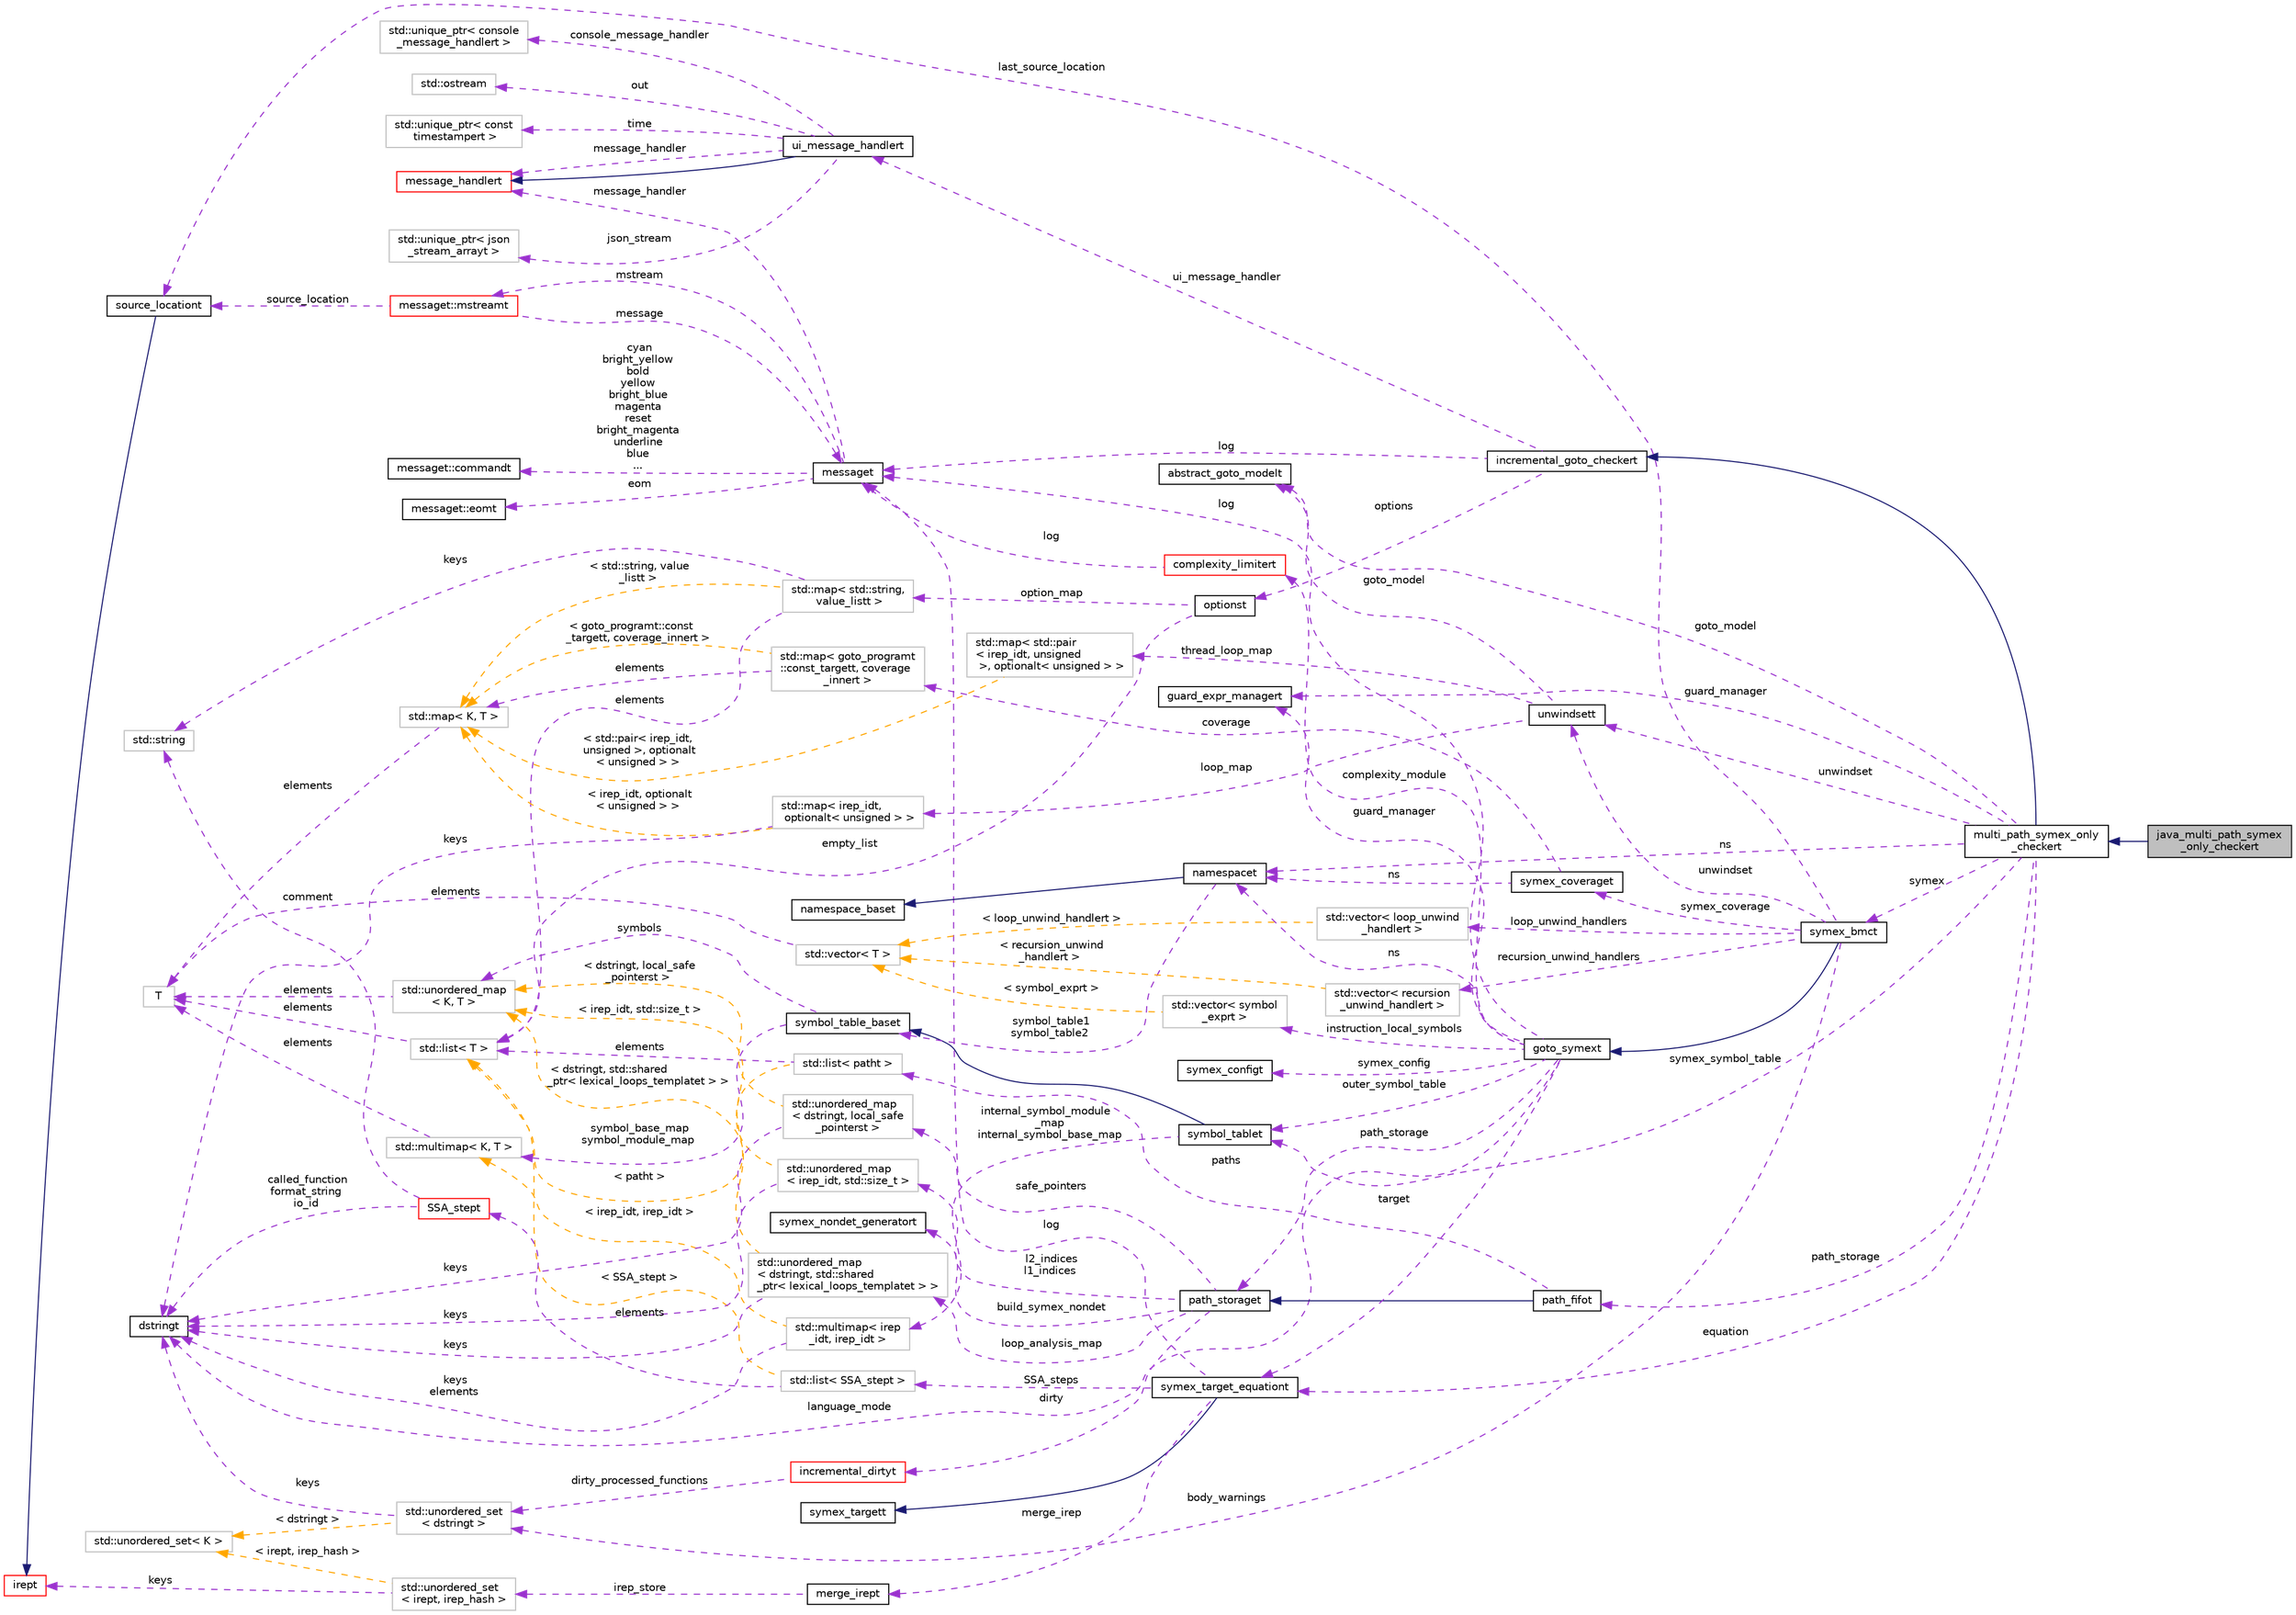 digraph "java_multi_path_symex_only_checkert"
{
 // LATEX_PDF_SIZE
  bgcolor="transparent";
  edge [fontname="Helvetica",fontsize="10",labelfontname="Helvetica",labelfontsize="10"];
  node [fontname="Helvetica",fontsize="10",shape=record];
  rankdir="LR";
  Node1 [label="java_multi_path_symex\l_only_checkert",height=0.2,width=0.4,color="black", fillcolor="grey75", style="filled", fontcolor="black",tooltip=" "];
  Node2 -> Node1 [dir="back",color="midnightblue",fontsize="10",style="solid",fontname="Helvetica"];
  Node2 [label="multi_path_symex_only\l_checkert",height=0.2,width=0.4,color="black",URL="$classmulti__path__symex__only__checkert.html",tooltip=" "];
  Node3 -> Node2 [dir="back",color="midnightblue",fontsize="10",style="solid",fontname="Helvetica"];
  Node3 [label="incremental_goto_checkert",height=0.2,width=0.4,color="black",URL="$classincremental__goto__checkert.html",tooltip="An implementation of incremental_goto_checkert provides functionality for checking a set of propertie..."];
  Node4 -> Node3 [dir="back",color="darkorchid3",fontsize="10",style="dashed",label=" options" ,fontname="Helvetica"];
  Node4 [label="optionst",height=0.2,width=0.4,color="black",URL="$classoptionst.html",tooltip=" "];
  Node5 -> Node4 [dir="back",color="darkorchid3",fontsize="10",style="dashed",label=" empty_list" ,fontname="Helvetica"];
  Node5 [label="std::list\< T \>",height=0.2,width=0.4,color="grey75",tooltip="STL class."];
  Node6 -> Node5 [dir="back",color="darkorchid3",fontsize="10",style="dashed",label=" elements" ,fontname="Helvetica"];
  Node6 [label="T",height=0.2,width=0.4,color="grey75",tooltip=" "];
  Node7 -> Node4 [dir="back",color="darkorchid3",fontsize="10",style="dashed",label=" option_map" ,fontname="Helvetica"];
  Node7 [label="std::map\< std::string,\l value_listt \>",height=0.2,width=0.4,color="grey75",tooltip=" "];
  Node5 -> Node7 [dir="back",color="darkorchid3",fontsize="10",style="dashed",label=" elements" ,fontname="Helvetica"];
  Node8 -> Node7 [dir="back",color="darkorchid3",fontsize="10",style="dashed",label=" keys" ,fontname="Helvetica"];
  Node8 [label="std::string",height=0.2,width=0.4,color="grey75",tooltip="STL class."];
  Node10 -> Node7 [dir="back",color="orange",fontsize="10",style="dashed",label=" \< std::string, value\l_listt \>" ,fontname="Helvetica"];
  Node10 [label="std::map\< K, T \>",height=0.2,width=0.4,color="grey75",tooltip="STL class."];
  Node6 -> Node10 [dir="back",color="darkorchid3",fontsize="10",style="dashed",label=" elements" ,fontname="Helvetica"];
  Node12 -> Node3 [dir="back",color="darkorchid3",fontsize="10",style="dashed",label=" log" ,fontname="Helvetica"];
  Node12 [label="messaget",height=0.2,width=0.4,color="black",URL="$classmessaget.html",tooltip="Class that provides messages with a built-in verbosity 'level'."];
  Node13 -> Node12 [dir="back",color="darkorchid3",fontsize="10",style="dashed",label=" message_handler" ,fontname="Helvetica"];
  Node13 [label="message_handlert",height=0.2,width=0.4,color="red",URL="$classmessage__handlert.html",tooltip=" "];
  Node16 -> Node12 [dir="back",color="darkorchid3",fontsize="10",style="dashed",label=" cyan\nbright_yellow\nbold\nyellow\nbright_blue\nmagenta\nreset\nbright_magenta\nunderline\nblue\n..." ,fontname="Helvetica"];
  Node16 [label="messaget::commandt",height=0.2,width=0.4,color="black",URL="$classmessaget_1_1commandt.html",tooltip=" "];
  Node17 -> Node12 [dir="back",color="darkorchid3",fontsize="10",style="dashed",label=" mstream" ,fontname="Helvetica"];
  Node17 [label="messaget::mstreamt",height=0.2,width=0.4,color="red",URL="$classmessaget_1_1mstreamt.html",tooltip=" "];
  Node12 -> Node17 [dir="back",color="darkorchid3",fontsize="10",style="dashed",label=" message" ,fontname="Helvetica"];
  Node23 -> Node17 [dir="back",color="darkorchid3",fontsize="10",style="dashed",label=" source_location" ,fontname="Helvetica"];
  Node23 [label="source_locationt",height=0.2,width=0.4,color="black",URL="$classsource__locationt.html",tooltip=" "];
  Node24 -> Node23 [dir="back",color="midnightblue",fontsize="10",style="solid",fontname="Helvetica"];
  Node24 [label="irept",height=0.2,width=0.4,color="red",URL="$classirept.html",tooltip="There are a large number of kinds of tree structured or tree-like data in CPROVER."];
  Node31 -> Node12 [dir="back",color="darkorchid3",fontsize="10",style="dashed",label=" eom" ,fontname="Helvetica"];
  Node31 [label="messaget::eomt",height=0.2,width=0.4,color="black",URL="$classmessaget_1_1eomt.html",tooltip=" "];
  Node32 -> Node3 [dir="back",color="darkorchid3",fontsize="10",style="dashed",label=" ui_message_handler" ,fontname="Helvetica"];
  Node32 [label="ui_message_handlert",height=0.2,width=0.4,color="black",URL="$classui__message__handlert.html",tooltip=" "];
  Node13 -> Node32 [dir="back",color="midnightblue",fontsize="10",style="solid",fontname="Helvetica"];
  Node13 -> Node32 [dir="back",color="darkorchid3",fontsize="10",style="dashed",label=" message_handler" ,fontname="Helvetica"];
  Node33 -> Node32 [dir="back",color="darkorchid3",fontsize="10",style="dashed",label=" json_stream" ,fontname="Helvetica"];
  Node33 [label="std::unique_ptr\< json\l_stream_arrayt \>",height=0.2,width=0.4,color="grey75",tooltip=" "];
  Node43 -> Node32 [dir="back",color="darkorchid3",fontsize="10",style="dashed",label=" console_message_handler" ,fontname="Helvetica"];
  Node43 [label="std::unique_ptr\< console\l_message_handlert \>",height=0.2,width=0.4,color="grey75",tooltip=" "];
  Node41 -> Node32 [dir="back",color="darkorchid3",fontsize="10",style="dashed",label=" out" ,fontname="Helvetica"];
  Node41 [label="std::ostream",height=0.2,width=0.4,color="grey75",tooltip="STL class."];
  Node45 -> Node32 [dir="back",color="darkorchid3",fontsize="10",style="dashed",label=" time" ,fontname="Helvetica"];
  Node45 [label="std::unique_ptr\< const\l timestampert \>",height=0.2,width=0.4,color="grey75",tooltip=" "];
  Node47 -> Node2 [dir="back",color="darkorchid3",fontsize="10",style="dashed",label=" symex_symbol_table" ,fontname="Helvetica"];
  Node47 [label="symbol_tablet",height=0.2,width=0.4,color="black",URL="$classsymbol__tablet.html",tooltip="The symbol table."];
  Node48 -> Node47 [dir="back",color="midnightblue",fontsize="10",style="solid",fontname="Helvetica"];
  Node48 [label="symbol_table_baset",height=0.2,width=0.4,color="black",URL="$classsymbol__table__baset.html",tooltip="The symbol table base class interface."];
  Node49 -> Node48 [dir="back",color="darkorchid3",fontsize="10",style="dashed",label=" symbol_base_map\nsymbol_module_map" ,fontname="Helvetica"];
  Node49 [label="std::multimap\< K, T \>",height=0.2,width=0.4,color="grey75",tooltip="STL class."];
  Node6 -> Node49 [dir="back",color="darkorchid3",fontsize="10",style="dashed",label=" elements" ,fontname="Helvetica"];
  Node50 -> Node48 [dir="back",color="darkorchid3",fontsize="10",style="dashed",label=" symbols" ,fontname="Helvetica"];
  Node50 [label="std::unordered_map\l\< K, T \>",height=0.2,width=0.4,color="grey75",tooltip="STL class."];
  Node6 -> Node50 [dir="back",color="darkorchid3",fontsize="10",style="dashed",label=" elements" ,fontname="Helvetica"];
  Node51 -> Node47 [dir="back",color="darkorchid3",fontsize="10",style="dashed",label=" internal_symbol_module\l_map\ninternal_symbol_base_map" ,fontname="Helvetica"];
  Node51 [label="std::multimap\< irep\l_idt, irep_idt \>",height=0.2,width=0.4,color="grey75",tooltip=" "];
  Node29 -> Node51 [dir="back",color="darkorchid3",fontsize="10",style="dashed",label=" keys\nelements" ,fontname="Helvetica"];
  Node29 [label="dstringt",height=0.2,width=0.4,color="black",URL="$classdstringt.html",tooltip="dstringt has one field, an unsigned integer no which is an index into a static table of strings."];
  Node49 -> Node51 [dir="back",color="orange",fontsize="10",style="dashed",label=" \< irep_idt, irep_idt \>" ,fontname="Helvetica"];
  Node52 -> Node2 [dir="back",color="darkorchid3",fontsize="10",style="dashed",label=" guard_manager" ,fontname="Helvetica"];
  Node52 [label="guard_expr_managert",height=0.2,width=0.4,color="black",URL="$structguard__expr__managert.html",tooltip="This is unused by this implementation of guards, but can be used by other implementations of the same..."];
  Node53 -> Node2 [dir="back",color="darkorchid3",fontsize="10",style="dashed",label=" ns" ,fontname="Helvetica"];
  Node53 [label="namespacet",height=0.2,width=0.4,color="black",URL="$classnamespacet.html",tooltip="A namespacet is essentially one or two symbol tables bound together, to allow for symbol lookups in t..."];
  Node54 -> Node53 [dir="back",color="midnightblue",fontsize="10",style="solid",fontname="Helvetica"];
  Node54 [label="namespace_baset",height=0.2,width=0.4,color="black",URL="$classnamespace__baset.html",tooltip="Basic interface for a namespace."];
  Node48 -> Node53 [dir="back",color="darkorchid3",fontsize="10",style="dashed",label=" symbol_table1\nsymbol_table2" ,fontname="Helvetica"];
  Node55 -> Node2 [dir="back",color="darkorchid3",fontsize="10",style="dashed",label=" path_storage" ,fontname="Helvetica"];
  Node55 [label="path_fifot",height=0.2,width=0.4,color="black",URL="$classpath__fifot.html",tooltip="FIFO save queue: paths are resumed in the order that they were saved."];
  Node56 -> Node55 [dir="back",color="midnightblue",fontsize="10",style="solid",fontname="Helvetica"];
  Node56 [label="path_storaget",height=0.2,width=0.4,color="black",URL="$classpath__storaget.html",tooltip="Storage for symbolic execution paths to be resumed later."];
  Node57 -> Node56 [dir="back",color="darkorchid3",fontsize="10",style="dashed",label=" safe_pointers" ,fontname="Helvetica"];
  Node57 [label="std::unordered_map\l\< dstringt, local_safe\l_pointerst \>",height=0.2,width=0.4,color="grey75",tooltip=" "];
  Node29 -> Node57 [dir="back",color="darkorchid3",fontsize="10",style="dashed",label=" keys" ,fontname="Helvetica"];
  Node50 -> Node57 [dir="back",color="orange",fontsize="10",style="dashed",label=" \< dstringt, local_safe\l_pointerst \>" ,fontname="Helvetica"];
  Node63 -> Node56 [dir="back",color="darkorchid3",fontsize="10",style="dashed",label=" dirty" ,fontname="Helvetica"];
  Node63 [label="incremental_dirtyt",height=0.2,width=0.4,color="red",URL="$classincremental__dirtyt.html",tooltip="Wrapper for dirtyt that permits incremental population, ensuring each function is analysed exactly on..."];
  Node64 -> Node63 [dir="back",color="darkorchid3",fontsize="10",style="dashed",label=" dirty_processed_functions" ,fontname="Helvetica"];
  Node64 [label="std::unordered_set\l\< dstringt \>",height=0.2,width=0.4,color="grey75",tooltip=" "];
  Node29 -> Node64 [dir="back",color="darkorchid3",fontsize="10",style="dashed",label=" keys" ,fontname="Helvetica"];
  Node65 -> Node64 [dir="back",color="orange",fontsize="10",style="dashed",label=" \< dstringt \>" ,fontname="Helvetica"];
  Node65 [label="std::unordered_set\< K \>",height=0.2,width=0.4,color="grey75",tooltip="STL class."];
  Node67 -> Node56 [dir="back",color="darkorchid3",fontsize="10",style="dashed",label=" build_symex_nondet" ,fontname="Helvetica"];
  Node67 [label="symex_nondet_generatort",height=0.2,width=0.4,color="black",URL="$classsymex__nondet__generatort.html",tooltip="Functor generating fresh nondet symbols."];
  Node68 -> Node56 [dir="back",color="darkorchid3",fontsize="10",style="dashed",label=" loop_analysis_map" ,fontname="Helvetica"];
  Node68 [label="std::unordered_map\l\< dstringt, std::shared\l_ptr\< lexical_loops_templatet \> \>",height=0.2,width=0.4,color="grey75",tooltip=" "];
  Node29 -> Node68 [dir="back",color="darkorchid3",fontsize="10",style="dashed",label=" keys" ,fontname="Helvetica"];
  Node50 -> Node68 [dir="back",color="orange",fontsize="10",style="dashed",label=" \< dstringt, std::shared\l_ptr\< lexical_loops_templatet \> \>" ,fontname="Helvetica"];
  Node76 -> Node56 [dir="back",color="darkorchid3",fontsize="10",style="dashed",label=" l2_indices\nl1_indices" ,fontname="Helvetica"];
  Node76 [label="std::unordered_map\l\< irep_idt, std::size_t \>",height=0.2,width=0.4,color="grey75",tooltip=" "];
  Node29 -> Node76 [dir="back",color="darkorchid3",fontsize="10",style="dashed",label=" keys" ,fontname="Helvetica"];
  Node50 -> Node76 [dir="back",color="orange",fontsize="10",style="dashed",label=" \< irep_idt, std::size_t \>" ,fontname="Helvetica"];
  Node77 -> Node55 [dir="back",color="darkorchid3",fontsize="10",style="dashed",label=" paths" ,fontname="Helvetica"];
  Node77 [label="std::list\< patht \>",height=0.2,width=0.4,color="grey75",tooltip=" "];
  Node5 -> Node77 [dir="back",color="darkorchid3",fontsize="10",style="dashed",label=" elements" ,fontname="Helvetica"];
  Node5 -> Node77 [dir="back",color="orange",fontsize="10",style="dashed",label=" \< patht \>" ,fontname="Helvetica"];
  Node78 -> Node2 [dir="back",color="darkorchid3",fontsize="10",style="dashed",label=" equation" ,fontname="Helvetica"];
  Node78 [label="symex_target_equationt",height=0.2,width=0.4,color="black",URL="$classsymex__target__equationt.html",tooltip="Inheriting the interface of symex_targett this class represents the SSA form of the input program as ..."];
  Node79 -> Node78 [dir="back",color="midnightblue",fontsize="10",style="solid",fontname="Helvetica"];
  Node79 [label="symex_targett",height=0.2,width=0.4,color="black",URL="$classsymex__targett.html",tooltip="The interface of the target container for symbolic execution to record its symbolic steps into."];
  Node12 -> Node78 [dir="back",color="darkorchid3",fontsize="10",style="dashed",label=" log" ,fontname="Helvetica"];
  Node80 -> Node78 [dir="back",color="darkorchid3",fontsize="10",style="dashed",label=" merge_irep" ,fontname="Helvetica"];
  Node80 [label="merge_irept",height=0.2,width=0.4,color="black",URL="$classmerge__irept.html",tooltip=" "];
  Node81 -> Node80 [dir="back",color="darkorchid3",fontsize="10",style="dashed",label=" irep_store" ,fontname="Helvetica"];
  Node81 [label="std::unordered_set\l\< irept, irep_hash \>",height=0.2,width=0.4,color="grey75",tooltip=" "];
  Node24 -> Node81 [dir="back",color="darkorchid3",fontsize="10",style="dashed",label=" keys" ,fontname="Helvetica"];
  Node65 -> Node81 [dir="back",color="orange",fontsize="10",style="dashed",label=" \< irept, irep_hash \>" ,fontname="Helvetica"];
  Node82 -> Node78 [dir="back",color="darkorchid3",fontsize="10",style="dashed",label=" SSA_steps" ,fontname="Helvetica"];
  Node82 [label="std::list\< SSA_stept \>",height=0.2,width=0.4,color="grey75",tooltip=" "];
  Node83 -> Node82 [dir="back",color="darkorchid3",fontsize="10",style="dashed",label=" elements" ,fontname="Helvetica"];
  Node83 [label="SSA_stept",height=0.2,width=0.4,color="red",URL="$class_s_s_a__stept.html",tooltip="Single SSA step in the equation."];
  Node29 -> Node83 [dir="back",color="darkorchid3",fontsize="10",style="dashed",label=" called_function\nformat_string\nio_id" ,fontname="Helvetica"];
  Node8 -> Node83 [dir="back",color="darkorchid3",fontsize="10",style="dashed",label=" comment" ,fontname="Helvetica"];
  Node5 -> Node82 [dir="back",color="orange",fontsize="10",style="dashed",label=" \< SSA_stept \>" ,fontname="Helvetica"];
  Node91 -> Node2 [dir="back",color="darkorchid3",fontsize="10",style="dashed",label=" goto_model" ,fontname="Helvetica"];
  Node91 [label="abstract_goto_modelt",height=0.2,width=0.4,color="black",URL="$classabstract__goto__modelt.html",tooltip="Abstract interface to eager or lazy GOTO models."];
  Node92 -> Node2 [dir="back",color="darkorchid3",fontsize="10",style="dashed",label=" symex" ,fontname="Helvetica"];
  Node92 [label="symex_bmct",height=0.2,width=0.4,color="black",URL="$classsymex__bmct.html",tooltip=" "];
  Node93 -> Node92 [dir="back",color="midnightblue",fontsize="10",style="solid",fontname="Helvetica"];
  Node93 [label="goto_symext",height=0.2,width=0.4,color="black",URL="$classgoto__symext.html",tooltip="The main class for the forward symbolic simulator."];
  Node47 -> Node93 [dir="back",color="darkorchid3",fontsize="10",style="dashed",label=" outer_symbol_table" ,fontname="Helvetica"];
  Node12 -> Node93 [dir="back",color="darkorchid3",fontsize="10",style="dashed",label=" log" ,fontname="Helvetica"];
  Node56 -> Node93 [dir="back",color="darkorchid3",fontsize="10",style="dashed",label=" path_storage" ,fontname="Helvetica"];
  Node52 -> Node93 [dir="back",color="darkorchid3",fontsize="10",style="dashed",label=" guard_manager" ,fontname="Helvetica"];
  Node53 -> Node93 [dir="back",color="darkorchid3",fontsize="10",style="dashed",label=" ns" ,fontname="Helvetica"];
  Node78 -> Node93 [dir="back",color="darkorchid3",fontsize="10",style="dashed",label=" target" ,fontname="Helvetica"];
  Node94 -> Node93 [dir="back",color="darkorchid3",fontsize="10",style="dashed",label=" instruction_local_symbols" ,fontname="Helvetica"];
  Node94 [label="std::vector\< symbol\l_exprt \>",height=0.2,width=0.4,color="grey75",tooltip=" "];
  Node15 -> Node94 [dir="back",color="orange",fontsize="10",style="dashed",label=" \< symbol_exprt \>" ,fontname="Helvetica"];
  Node15 [label="std::vector\< T \>",height=0.2,width=0.4,color="grey75",tooltip="STL class."];
  Node6 -> Node15 [dir="back",color="darkorchid3",fontsize="10",style="dashed",label=" elements" ,fontname="Helvetica"];
  Node29 -> Node93 [dir="back",color="darkorchid3",fontsize="10",style="dashed",label=" language_mode" ,fontname="Helvetica"];
  Node95 -> Node93 [dir="back",color="darkorchid3",fontsize="10",style="dashed",label=" complexity_module" ,fontname="Helvetica"];
  Node95 [label="complexity_limitert",height=0.2,width=0.4,color="red",URL="$classcomplexity__limitert.html",tooltip="Symex complexity module."];
  Node12 -> Node95 [dir="back",color="darkorchid3",fontsize="10",style="dashed",label=" log" ,fontname="Helvetica"];
  Node98 -> Node93 [dir="back",color="darkorchid3",fontsize="10",style="dashed",label=" symex_config" ,fontname="Helvetica"];
  Node98 [label="symex_configt",height=0.2,width=0.4,color="black",URL="$structsymex__configt.html",tooltip="Configuration used for a symbolic execution."];
  Node64 -> Node92 [dir="back",color="darkorchid3",fontsize="10",style="dashed",label=" body_warnings" ,fontname="Helvetica"];
  Node99 -> Node92 [dir="back",color="darkorchid3",fontsize="10",style="dashed",label=" recursion_unwind_handlers" ,fontname="Helvetica"];
  Node99 [label="std::vector\< recursion\l_unwind_handlert \>",height=0.2,width=0.4,color="grey75",tooltip=" "];
  Node15 -> Node99 [dir="back",color="orange",fontsize="10",style="dashed",label=" \< recursion_unwind\l_handlert \>" ,fontname="Helvetica"];
  Node100 -> Node92 [dir="back",color="darkorchid3",fontsize="10",style="dashed",label=" symex_coverage" ,fontname="Helvetica"];
  Node100 [label="symex_coveraget",height=0.2,width=0.4,color="black",URL="$classsymex__coveraget.html",tooltip=" "];
  Node101 -> Node100 [dir="back",color="darkorchid3",fontsize="10",style="dashed",label=" coverage" ,fontname="Helvetica"];
  Node101 [label="std::map\< goto_programt\l::const_targett, coverage\l_innert \>",height=0.2,width=0.4,color="grey75",tooltip=" "];
  Node10 -> Node101 [dir="back",color="darkorchid3",fontsize="10",style="dashed",label=" elements" ,fontname="Helvetica"];
  Node10 -> Node101 [dir="back",color="orange",fontsize="10",style="dashed",label=" \< goto_programt::const\l_targett, coverage_innert \>" ,fontname="Helvetica"];
  Node53 -> Node100 [dir="back",color="darkorchid3",fontsize="10",style="dashed",label=" ns" ,fontname="Helvetica"];
  Node103 -> Node92 [dir="back",color="darkorchid3",fontsize="10",style="dashed",label=" loop_unwind_handlers" ,fontname="Helvetica"];
  Node103 [label="std::vector\< loop_unwind\l_handlert \>",height=0.2,width=0.4,color="grey75",tooltip=" "];
  Node15 -> Node103 [dir="back",color="orange",fontsize="10",style="dashed",label=" \< loop_unwind_handlert \>" ,fontname="Helvetica"];
  Node104 -> Node92 [dir="back",color="darkorchid3",fontsize="10",style="dashed",label=" unwindset" ,fontname="Helvetica"];
  Node104 [label="unwindsett",height=0.2,width=0.4,color="black",URL="$classunwindsett.html",tooltip=" "];
  Node105 -> Node104 [dir="back",color="darkorchid3",fontsize="10",style="dashed",label=" thread_loop_map" ,fontname="Helvetica"];
  Node105 [label="std::map\< std::pair\l\< irep_idt, unsigned\l \>, optionalt\< unsigned \> \>",height=0.2,width=0.4,color="grey75",tooltip=" "];
  Node10 -> Node105 [dir="back",color="orange",fontsize="10",style="dashed",label=" \< std::pair\< irep_idt,\l unsigned \>, optionalt\l\< unsigned \> \>" ,fontname="Helvetica"];
  Node91 -> Node104 [dir="back",color="darkorchid3",fontsize="10",style="dashed",label=" goto_model" ,fontname="Helvetica"];
  Node106 -> Node104 [dir="back",color="darkorchid3",fontsize="10",style="dashed",label=" loop_map" ,fontname="Helvetica"];
  Node106 [label="std::map\< irep_idt,\l optionalt\< unsigned \> \>",height=0.2,width=0.4,color="grey75",tooltip=" "];
  Node29 -> Node106 [dir="back",color="darkorchid3",fontsize="10",style="dashed",label=" keys" ,fontname="Helvetica"];
  Node10 -> Node106 [dir="back",color="orange",fontsize="10",style="dashed",label=" \< irep_idt, optionalt\l\< unsigned \> \>" ,fontname="Helvetica"];
  Node23 -> Node92 [dir="back",color="darkorchid3",fontsize="10",style="dashed",label=" last_source_location" ,fontname="Helvetica"];
  Node104 -> Node2 [dir="back",color="darkorchid3",fontsize="10",style="dashed",label=" unwindset" ,fontname="Helvetica"];
}
